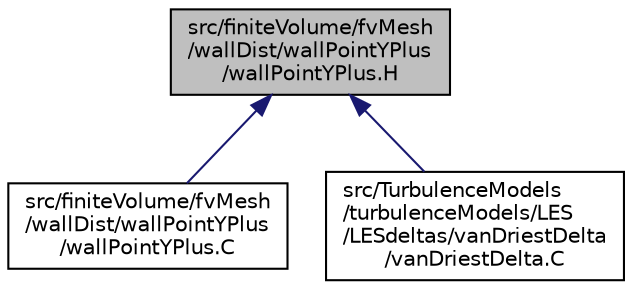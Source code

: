 digraph "src/finiteVolume/fvMesh/wallDist/wallPointYPlus/wallPointYPlus.H"
{
  bgcolor="transparent";
  edge [fontname="Helvetica",fontsize="10",labelfontname="Helvetica",labelfontsize="10"];
  node [fontname="Helvetica",fontsize="10",shape=record];
  Node1 [label="src/finiteVolume/fvMesh\l/wallDist/wallPointYPlus\l/wallPointYPlus.H",height=0.2,width=0.4,color="black", fillcolor="grey75", style="filled", fontcolor="black"];
  Node1 -> Node2 [dir="back",color="midnightblue",fontsize="10",style="solid",fontname="Helvetica"];
  Node2 [label="src/finiteVolume/fvMesh\l/wallDist/wallPointYPlus\l/wallPointYPlus.C",height=0.2,width=0.4,color="black",URL="$a05948.html"];
  Node1 -> Node3 [dir="back",color="midnightblue",fontsize="10",style="solid",fontname="Helvetica"];
  Node3 [label="src/TurbulenceModels\l/turbulenceModels/LES\l/LESdeltas/vanDriestDelta\l/vanDriestDelta.C",height=0.2,width=0.4,color="black",URL="$a10646.html"];
}
